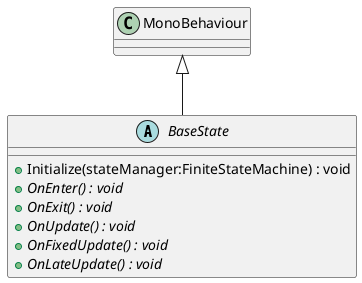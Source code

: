 @startuml
abstract class BaseState {
    + Initialize(stateManager:FiniteStateMachine) : void
    + {abstract} OnEnter() : void
    + {abstract} OnExit() : void
    + {abstract} OnUpdate() : void
    + {abstract} OnFixedUpdate() : void
    + {abstract} OnLateUpdate() : void
}
MonoBehaviour <|-- BaseState
@enduml
